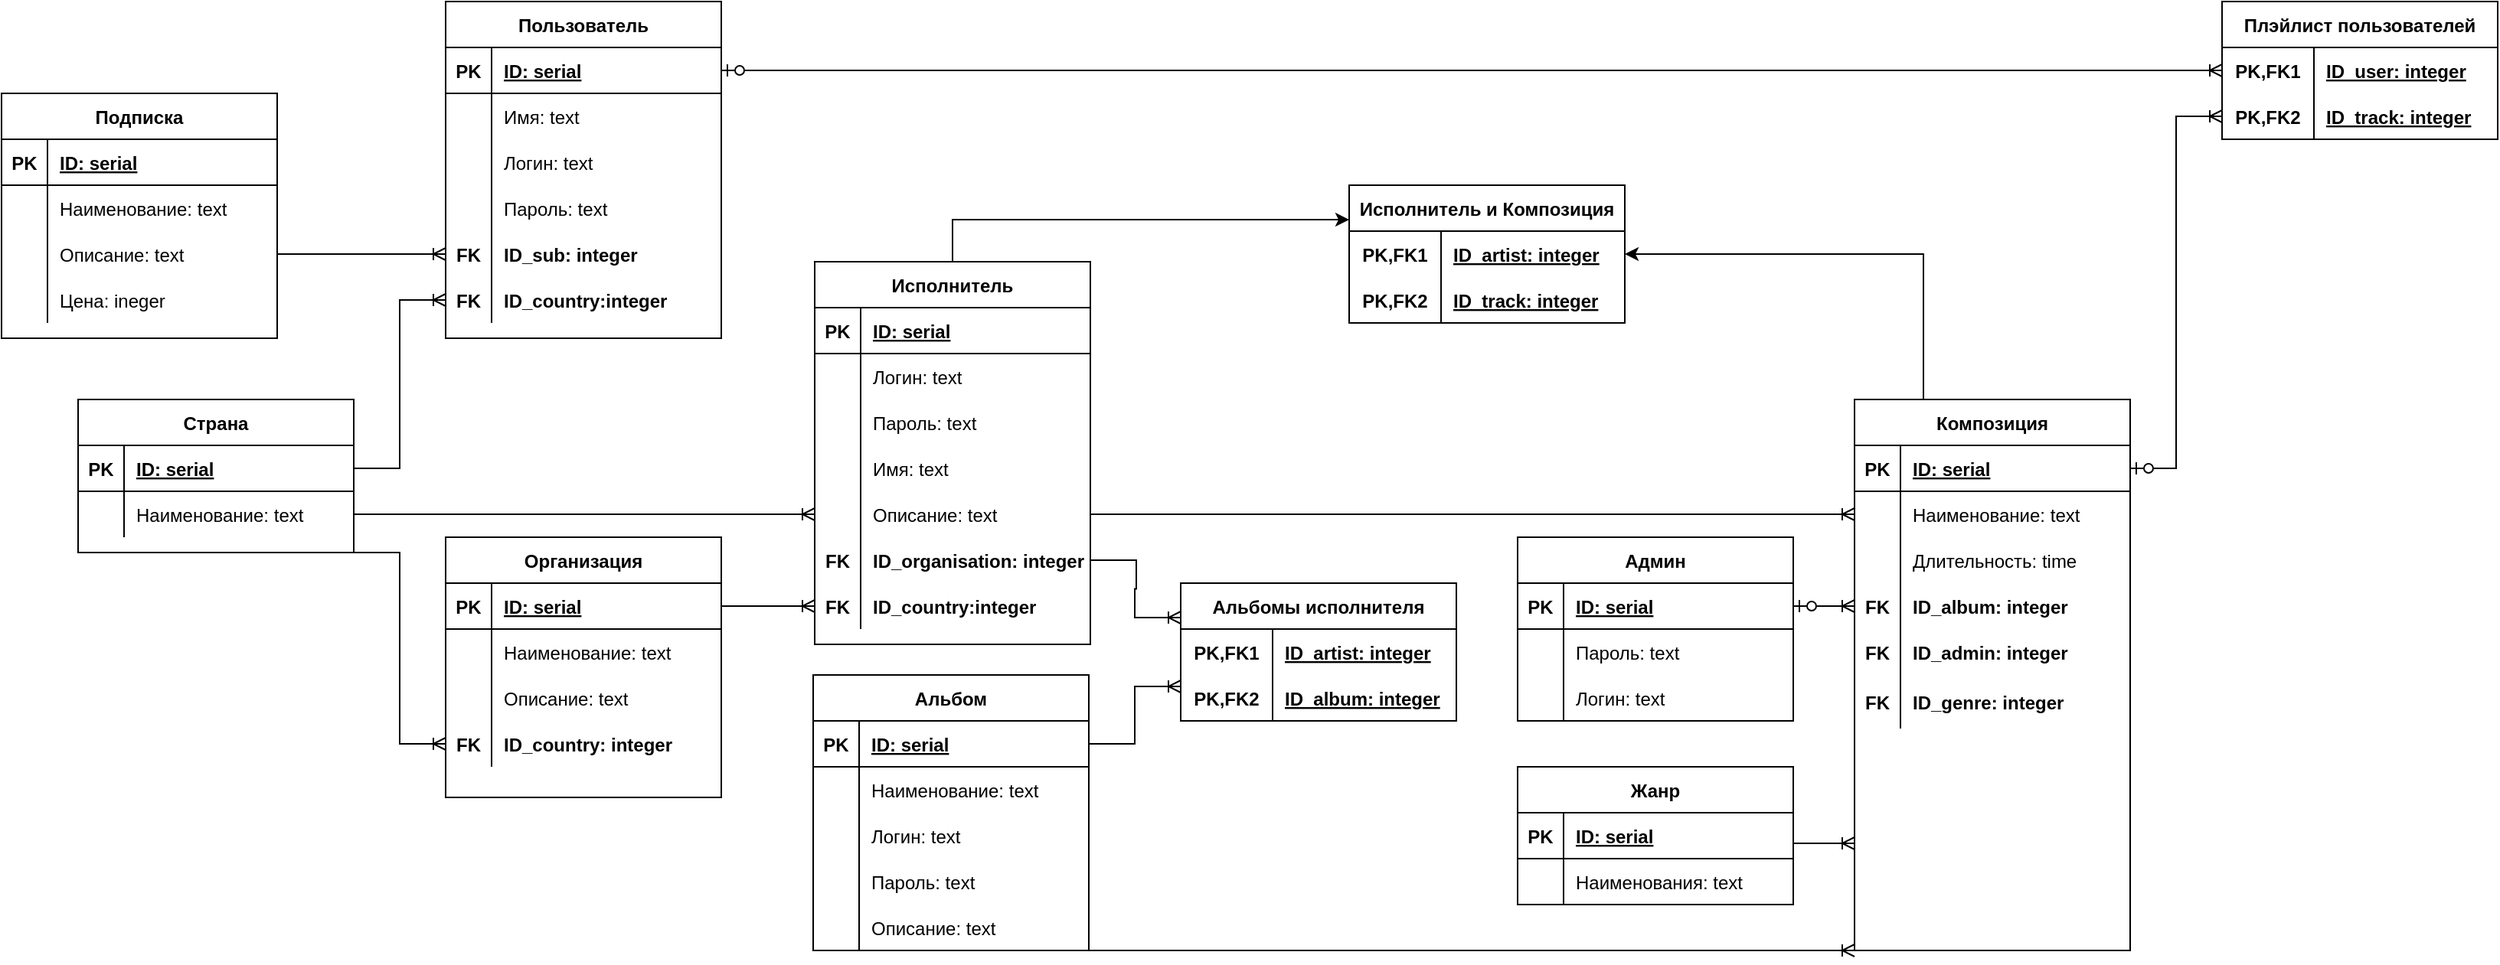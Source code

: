 <mxfile version="20.4.0" type="device"><diagram id="e84F3V5ooOa0kO3JLFiH" name="Страница 1"><mxGraphModel dx="2557" dy="2197" grid="1" gridSize="10" guides="1" tooltips="1" connect="1" arrows="1" fold="1" page="1" pageScale="1" pageWidth="827" pageHeight="1169" math="0" shadow="0"><root><mxCell id="0"/><mxCell id="1" parent="0"/><mxCell id="rK2Vku8V1Y78b46L_kUI-14" value="Страна" style="shape=table;startSize=30;container=1;collapsible=1;childLayout=tableLayout;fixedRows=1;rowLines=0;fontStyle=1;align=center;resizeLast=1;" parent="1" vertex="1"><mxGeometry x="-300" y="20" width="180" height="100" as="geometry"/></mxCell><mxCell id="rK2Vku8V1Y78b46L_kUI-15" value="" style="shape=tableRow;horizontal=0;startSize=0;swimlaneHead=0;swimlaneBody=0;fillColor=none;collapsible=0;dropTarget=0;points=[[0,0.5],[1,0.5]];portConstraint=eastwest;top=0;left=0;right=0;bottom=1;" parent="rK2Vku8V1Y78b46L_kUI-14" vertex="1"><mxGeometry y="30" width="180" height="30" as="geometry"/></mxCell><mxCell id="rK2Vku8V1Y78b46L_kUI-16" value="PK" style="shape=partialRectangle;connectable=0;fillColor=none;top=0;left=0;bottom=0;right=0;fontStyle=1;overflow=hidden;" parent="rK2Vku8V1Y78b46L_kUI-15" vertex="1"><mxGeometry width="30" height="30" as="geometry"><mxRectangle width="30" height="30" as="alternateBounds"/></mxGeometry></mxCell><mxCell id="rK2Vku8V1Y78b46L_kUI-17" value="ID: serial" style="shape=partialRectangle;connectable=0;fillColor=none;top=0;left=0;bottom=0;right=0;align=left;spacingLeft=6;fontStyle=5;overflow=hidden;" parent="rK2Vku8V1Y78b46L_kUI-15" vertex="1"><mxGeometry x="30" width="150" height="30" as="geometry"><mxRectangle width="150" height="30" as="alternateBounds"/></mxGeometry></mxCell><mxCell id="rK2Vku8V1Y78b46L_kUI-18" value="" style="shape=tableRow;horizontal=0;startSize=0;swimlaneHead=0;swimlaneBody=0;fillColor=none;collapsible=0;dropTarget=0;points=[[0,0.5],[1,0.5]];portConstraint=eastwest;top=0;left=0;right=0;bottom=0;" parent="rK2Vku8V1Y78b46L_kUI-14" vertex="1"><mxGeometry y="60" width="180" height="30" as="geometry"/></mxCell><mxCell id="rK2Vku8V1Y78b46L_kUI-19" value="" style="shape=partialRectangle;connectable=0;fillColor=none;top=0;left=0;bottom=0;right=0;editable=1;overflow=hidden;" parent="rK2Vku8V1Y78b46L_kUI-18" vertex="1"><mxGeometry width="30" height="30" as="geometry"><mxRectangle width="30" height="30" as="alternateBounds"/></mxGeometry></mxCell><mxCell id="rK2Vku8V1Y78b46L_kUI-20" value="Наименование: text" style="shape=partialRectangle;connectable=0;fillColor=none;top=0;left=0;bottom=0;right=0;align=left;spacingLeft=6;overflow=hidden;" parent="rK2Vku8V1Y78b46L_kUI-18" vertex="1"><mxGeometry x="30" width="150" height="30" as="geometry"><mxRectangle width="150" height="30" as="alternateBounds"/></mxGeometry></mxCell><mxCell id="dM4FTRYxDYs84MsAKhiv-9" style="edgeStyle=orthogonalEdgeStyle;rounded=0;orthogonalLoop=1;jettySize=auto;html=1;exitX=0.5;exitY=0;exitDx=0;exitDy=0;entryX=0;entryY=0.25;entryDx=0;entryDy=0;" edge="1" parent="1" source="rK2Vku8V1Y78b46L_kUI-27" target="dM4FTRYxDYs84MsAKhiv-1"><mxGeometry relative="1" as="geometry"/></mxCell><mxCell id="rK2Vku8V1Y78b46L_kUI-27" value="Исполнитель" style="shape=table;startSize=30;container=1;collapsible=1;childLayout=tableLayout;fixedRows=1;rowLines=0;fontStyle=1;align=center;resizeLast=1;" parent="1" vertex="1"><mxGeometry x="181" y="-70" width="180" height="250" as="geometry"/></mxCell><mxCell id="rK2Vku8V1Y78b46L_kUI-28" value="" style="shape=tableRow;horizontal=0;startSize=0;swimlaneHead=0;swimlaneBody=0;fillColor=none;collapsible=0;dropTarget=0;points=[[0,0.5],[1,0.5]];portConstraint=eastwest;top=0;left=0;right=0;bottom=1;" parent="rK2Vku8V1Y78b46L_kUI-27" vertex="1"><mxGeometry y="30" width="180" height="30" as="geometry"/></mxCell><mxCell id="rK2Vku8V1Y78b46L_kUI-29" value="PK" style="shape=partialRectangle;connectable=0;fillColor=none;top=0;left=0;bottom=0;right=0;fontStyle=1;overflow=hidden;" parent="rK2Vku8V1Y78b46L_kUI-28" vertex="1"><mxGeometry width="30" height="30" as="geometry"><mxRectangle width="30" height="30" as="alternateBounds"/></mxGeometry></mxCell><mxCell id="rK2Vku8V1Y78b46L_kUI-30" value="ID: serial" style="shape=partialRectangle;connectable=0;fillColor=none;top=0;left=0;bottom=0;right=0;align=left;spacingLeft=6;fontStyle=5;overflow=hidden;" parent="rK2Vku8V1Y78b46L_kUI-28" vertex="1"><mxGeometry x="30" width="150" height="30" as="geometry"><mxRectangle width="150" height="30" as="alternateBounds"/></mxGeometry></mxCell><mxCell id="rK2Vku8V1Y78b46L_kUI-150" value="" style="shape=tableRow;horizontal=0;startSize=0;swimlaneHead=0;swimlaneBody=0;fillColor=none;collapsible=0;dropTarget=0;points=[[0,0.5],[1,0.5]];portConstraint=eastwest;top=0;left=0;right=0;bottom=0;" parent="rK2Vku8V1Y78b46L_kUI-27" vertex="1"><mxGeometry y="60" width="180" height="30" as="geometry"/></mxCell><mxCell id="rK2Vku8V1Y78b46L_kUI-151" value="" style="shape=partialRectangle;connectable=0;fillColor=none;top=0;left=0;bottom=0;right=0;editable=1;overflow=hidden;" parent="rK2Vku8V1Y78b46L_kUI-150" vertex="1"><mxGeometry width="30" height="30" as="geometry"><mxRectangle width="30" height="30" as="alternateBounds"/></mxGeometry></mxCell><mxCell id="rK2Vku8V1Y78b46L_kUI-152" value="Логин: text" style="shape=partialRectangle;connectable=0;fillColor=none;top=0;left=0;bottom=0;right=0;align=left;spacingLeft=6;overflow=hidden;" parent="rK2Vku8V1Y78b46L_kUI-150" vertex="1"><mxGeometry x="30" width="150" height="30" as="geometry"><mxRectangle width="150" height="30" as="alternateBounds"/></mxGeometry></mxCell><mxCell id="rK2Vku8V1Y78b46L_kUI-153" value="" style="shape=tableRow;horizontal=0;startSize=0;swimlaneHead=0;swimlaneBody=0;fillColor=none;collapsible=0;dropTarget=0;points=[[0,0.5],[1,0.5]];portConstraint=eastwest;top=0;left=0;right=0;bottom=0;" parent="rK2Vku8V1Y78b46L_kUI-27" vertex="1"><mxGeometry y="90" width="180" height="30" as="geometry"/></mxCell><mxCell id="rK2Vku8V1Y78b46L_kUI-154" value="" style="shape=partialRectangle;connectable=0;fillColor=none;top=0;left=0;bottom=0;right=0;editable=1;overflow=hidden;" parent="rK2Vku8V1Y78b46L_kUI-153" vertex="1"><mxGeometry width="30" height="30" as="geometry"><mxRectangle width="30" height="30" as="alternateBounds"/></mxGeometry></mxCell><mxCell id="rK2Vku8V1Y78b46L_kUI-155" value="Пароль: text" style="shape=partialRectangle;connectable=0;fillColor=none;top=0;left=0;bottom=0;right=0;align=left;spacingLeft=6;overflow=hidden;" parent="rK2Vku8V1Y78b46L_kUI-153" vertex="1"><mxGeometry x="30" width="150" height="30" as="geometry"><mxRectangle width="150" height="30" as="alternateBounds"/></mxGeometry></mxCell><mxCell id="rK2Vku8V1Y78b46L_kUI-31" value="" style="shape=tableRow;horizontal=0;startSize=0;swimlaneHead=0;swimlaneBody=0;fillColor=none;collapsible=0;dropTarget=0;points=[[0,0.5],[1,0.5]];portConstraint=eastwest;top=0;left=0;right=0;bottom=0;" parent="rK2Vku8V1Y78b46L_kUI-27" vertex="1"><mxGeometry y="120" width="180" height="30" as="geometry"/></mxCell><mxCell id="rK2Vku8V1Y78b46L_kUI-32" value="" style="shape=partialRectangle;connectable=0;fillColor=none;top=0;left=0;bottom=0;right=0;editable=1;overflow=hidden;" parent="rK2Vku8V1Y78b46L_kUI-31" vertex="1"><mxGeometry width="30" height="30" as="geometry"><mxRectangle width="30" height="30" as="alternateBounds"/></mxGeometry></mxCell><mxCell id="rK2Vku8V1Y78b46L_kUI-33" value="Имя: text" style="shape=partialRectangle;connectable=0;fillColor=none;top=0;left=0;bottom=0;right=0;align=left;spacingLeft=6;overflow=hidden;" parent="rK2Vku8V1Y78b46L_kUI-31" vertex="1"><mxGeometry x="30" width="150" height="30" as="geometry"><mxRectangle width="150" height="30" as="alternateBounds"/></mxGeometry></mxCell><mxCell id="rK2Vku8V1Y78b46L_kUI-37" value="" style="shape=tableRow;horizontal=0;startSize=0;swimlaneHead=0;swimlaneBody=0;fillColor=none;collapsible=0;dropTarget=0;points=[[0,0.5],[1,0.5]];portConstraint=eastwest;top=0;left=0;right=0;bottom=0;" parent="rK2Vku8V1Y78b46L_kUI-27" vertex="1"><mxGeometry y="150" width="180" height="30" as="geometry"/></mxCell><mxCell id="rK2Vku8V1Y78b46L_kUI-38" value="" style="shape=partialRectangle;connectable=0;fillColor=none;top=0;left=0;bottom=0;right=0;editable=1;overflow=hidden;" parent="rK2Vku8V1Y78b46L_kUI-37" vertex="1"><mxGeometry width="30" height="30" as="geometry"><mxRectangle width="30" height="30" as="alternateBounds"/></mxGeometry></mxCell><mxCell id="rK2Vku8V1Y78b46L_kUI-39" value="Описание: text" style="shape=partialRectangle;connectable=0;fillColor=none;top=0;left=0;bottom=0;right=0;align=left;spacingLeft=6;overflow=hidden;" parent="rK2Vku8V1Y78b46L_kUI-37" vertex="1"><mxGeometry x="30" width="150" height="30" as="geometry"><mxRectangle width="150" height="30" as="alternateBounds"/></mxGeometry></mxCell><mxCell id="rK2Vku8V1Y78b46L_kUI-40" value="" style="shape=tableRow;horizontal=0;startSize=0;swimlaneHead=0;swimlaneBody=0;fillColor=none;collapsible=0;dropTarget=0;points=[[0,0.5],[1,0.5]];portConstraint=eastwest;top=0;left=0;right=0;bottom=0;" parent="rK2Vku8V1Y78b46L_kUI-27" vertex="1"><mxGeometry y="180" width="180" height="30" as="geometry"/></mxCell><mxCell id="rK2Vku8V1Y78b46L_kUI-41" value="FK" style="shape=partialRectangle;connectable=0;fillColor=none;top=0;left=0;bottom=0;right=0;fontStyle=1;overflow=hidden;" parent="rK2Vku8V1Y78b46L_kUI-40" vertex="1"><mxGeometry width="30" height="30" as="geometry"><mxRectangle width="30" height="30" as="alternateBounds"/></mxGeometry></mxCell><mxCell id="rK2Vku8V1Y78b46L_kUI-42" value="ID_organisation: integer" style="shape=partialRectangle;connectable=0;fillColor=none;top=0;left=0;bottom=0;right=0;align=left;spacingLeft=6;fontStyle=1;overflow=hidden;" parent="rK2Vku8V1Y78b46L_kUI-40" vertex="1"><mxGeometry x="30" width="150" height="30" as="geometry"><mxRectangle width="150" height="30" as="alternateBounds"/></mxGeometry></mxCell><mxCell id="rK2Vku8V1Y78b46L_kUI-34" value="" style="shape=tableRow;horizontal=0;startSize=0;swimlaneHead=0;swimlaneBody=0;fillColor=none;collapsible=0;dropTarget=0;points=[[0,0.5],[1,0.5]];portConstraint=eastwest;top=0;left=0;right=0;bottom=0;" parent="rK2Vku8V1Y78b46L_kUI-27" vertex="1"><mxGeometry y="210" width="180" height="30" as="geometry"/></mxCell><mxCell id="rK2Vku8V1Y78b46L_kUI-35" value="FK" style="shape=partialRectangle;connectable=0;fillColor=none;top=0;left=0;bottom=0;right=0;editable=1;overflow=hidden;fontStyle=1" parent="rK2Vku8V1Y78b46L_kUI-34" vertex="1"><mxGeometry width="30" height="30" as="geometry"><mxRectangle width="30" height="30" as="alternateBounds"/></mxGeometry></mxCell><mxCell id="rK2Vku8V1Y78b46L_kUI-36" value="ID_country:integer" style="shape=partialRectangle;connectable=0;fillColor=none;top=0;left=0;bottom=0;right=0;align=left;spacingLeft=6;overflow=hidden;fontStyle=1" parent="rK2Vku8V1Y78b46L_kUI-34" vertex="1"><mxGeometry x="30" width="150" height="30" as="geometry"><mxRectangle width="150" height="30" as="alternateBounds"/></mxGeometry></mxCell><mxCell id="rK2Vku8V1Y78b46L_kUI-43" value="Организация" style="shape=table;startSize=30;container=1;collapsible=1;childLayout=tableLayout;fixedRows=1;rowLines=0;fontStyle=1;align=center;resizeLast=1;" parent="1" vertex="1"><mxGeometry x="-60" y="110" width="180" height="170" as="geometry"/></mxCell><mxCell id="rK2Vku8V1Y78b46L_kUI-44" value="" style="shape=tableRow;horizontal=0;startSize=0;swimlaneHead=0;swimlaneBody=0;fillColor=none;collapsible=0;dropTarget=0;points=[[0,0.5],[1,0.5]];portConstraint=eastwest;top=0;left=0;right=0;bottom=1;" parent="rK2Vku8V1Y78b46L_kUI-43" vertex="1"><mxGeometry y="30" width="180" height="30" as="geometry"/></mxCell><mxCell id="rK2Vku8V1Y78b46L_kUI-45" value="PK" style="shape=partialRectangle;connectable=0;fillColor=none;top=0;left=0;bottom=0;right=0;fontStyle=1;overflow=hidden;" parent="rK2Vku8V1Y78b46L_kUI-44" vertex="1"><mxGeometry width="30" height="30" as="geometry"><mxRectangle width="30" height="30" as="alternateBounds"/></mxGeometry></mxCell><mxCell id="rK2Vku8V1Y78b46L_kUI-46" value="ID: serial" style="shape=partialRectangle;connectable=0;fillColor=none;top=0;left=0;bottom=0;right=0;align=left;spacingLeft=6;fontStyle=5;overflow=hidden;" parent="rK2Vku8V1Y78b46L_kUI-44" vertex="1"><mxGeometry x="30" width="150" height="30" as="geometry"><mxRectangle width="150" height="30" as="alternateBounds"/></mxGeometry></mxCell><mxCell id="rK2Vku8V1Y78b46L_kUI-47" value="" style="shape=tableRow;horizontal=0;startSize=0;swimlaneHead=0;swimlaneBody=0;fillColor=none;collapsible=0;dropTarget=0;points=[[0,0.5],[1,0.5]];portConstraint=eastwest;top=0;left=0;right=0;bottom=0;" parent="rK2Vku8V1Y78b46L_kUI-43" vertex="1"><mxGeometry y="60" width="180" height="30" as="geometry"/></mxCell><mxCell id="rK2Vku8V1Y78b46L_kUI-48" value="" style="shape=partialRectangle;connectable=0;fillColor=none;top=0;left=0;bottom=0;right=0;editable=1;overflow=hidden;" parent="rK2Vku8V1Y78b46L_kUI-47" vertex="1"><mxGeometry width="30" height="30" as="geometry"><mxRectangle width="30" height="30" as="alternateBounds"/></mxGeometry></mxCell><mxCell id="rK2Vku8V1Y78b46L_kUI-49" value="Наименование: text" style="shape=partialRectangle;connectable=0;fillColor=none;top=0;left=0;bottom=0;right=0;align=left;spacingLeft=6;overflow=hidden;" parent="rK2Vku8V1Y78b46L_kUI-47" vertex="1"><mxGeometry x="30" width="150" height="30" as="geometry"><mxRectangle width="150" height="30" as="alternateBounds"/></mxGeometry></mxCell><mxCell id="rK2Vku8V1Y78b46L_kUI-50" value="" style="shape=tableRow;horizontal=0;startSize=0;swimlaneHead=0;swimlaneBody=0;fillColor=none;collapsible=0;dropTarget=0;points=[[0,0.5],[1,0.5]];portConstraint=eastwest;top=0;left=0;right=0;bottom=0;" parent="rK2Vku8V1Y78b46L_kUI-43" vertex="1"><mxGeometry y="90" width="180" height="30" as="geometry"/></mxCell><mxCell id="rK2Vku8V1Y78b46L_kUI-51" value="" style="shape=partialRectangle;connectable=0;fillColor=none;top=0;left=0;bottom=0;right=0;editable=1;overflow=hidden;" parent="rK2Vku8V1Y78b46L_kUI-50" vertex="1"><mxGeometry width="30" height="30" as="geometry"><mxRectangle width="30" height="30" as="alternateBounds"/></mxGeometry></mxCell><mxCell id="rK2Vku8V1Y78b46L_kUI-52" value="Описание: text" style="shape=partialRectangle;connectable=0;fillColor=none;top=0;left=0;bottom=0;right=0;align=left;spacingLeft=6;overflow=hidden;" parent="rK2Vku8V1Y78b46L_kUI-50" vertex="1"><mxGeometry x="30" width="150" height="30" as="geometry"><mxRectangle width="150" height="30" as="alternateBounds"/></mxGeometry></mxCell><mxCell id="rK2Vku8V1Y78b46L_kUI-53" value="" style="shape=tableRow;horizontal=0;startSize=0;swimlaneHead=0;swimlaneBody=0;fillColor=none;collapsible=0;dropTarget=0;points=[[0,0.5],[1,0.5]];portConstraint=eastwest;top=0;left=0;right=0;bottom=0;" parent="rK2Vku8V1Y78b46L_kUI-43" vertex="1"><mxGeometry y="120" width="180" height="30" as="geometry"/></mxCell><mxCell id="rK2Vku8V1Y78b46L_kUI-54" value="FK" style="shape=partialRectangle;connectable=0;fillColor=none;top=0;left=0;bottom=0;right=0;editable=1;overflow=hidden;fontStyle=1" parent="rK2Vku8V1Y78b46L_kUI-53" vertex="1"><mxGeometry width="30" height="30" as="geometry"><mxRectangle width="30" height="30" as="alternateBounds"/></mxGeometry></mxCell><mxCell id="rK2Vku8V1Y78b46L_kUI-55" value="ID_country: integer" style="shape=partialRectangle;connectable=0;fillColor=none;top=0;left=0;bottom=0;right=0;align=left;spacingLeft=6;overflow=hidden;fontStyle=1" parent="rK2Vku8V1Y78b46L_kUI-53" vertex="1"><mxGeometry x="30" width="150" height="30" as="geometry"><mxRectangle width="150" height="30" as="alternateBounds"/></mxGeometry></mxCell><mxCell id="dM4FTRYxDYs84MsAKhiv-8" style="edgeStyle=orthogonalEdgeStyle;rounded=0;orthogonalLoop=1;jettySize=auto;html=1;exitX=0.25;exitY=0;exitDx=0;exitDy=0;entryX=1;entryY=0.5;entryDx=0;entryDy=0;" edge="1" parent="1" source="rK2Vku8V1Y78b46L_kUI-56" target="dM4FTRYxDYs84MsAKhiv-2"><mxGeometry relative="1" as="geometry"/></mxCell><mxCell id="rK2Vku8V1Y78b46L_kUI-56" value="Композиция" style="shape=table;startSize=30;container=1;collapsible=1;childLayout=tableLayout;fixedRows=1;rowLines=0;fontStyle=1;align=center;resizeLast=1;" parent="1" vertex="1"><mxGeometry x="860" y="20" width="180" height="360" as="geometry"/></mxCell><mxCell id="rK2Vku8V1Y78b46L_kUI-57" value="" style="shape=tableRow;horizontal=0;startSize=0;swimlaneHead=0;swimlaneBody=0;fillColor=none;collapsible=0;dropTarget=0;points=[[0,0.5],[1,0.5]];portConstraint=eastwest;top=0;left=0;right=0;bottom=1;" parent="rK2Vku8V1Y78b46L_kUI-56" vertex="1"><mxGeometry y="30" width="180" height="30" as="geometry"/></mxCell><mxCell id="rK2Vku8V1Y78b46L_kUI-58" value="PK" style="shape=partialRectangle;connectable=0;fillColor=none;top=0;left=0;bottom=0;right=0;fontStyle=1;overflow=hidden;" parent="rK2Vku8V1Y78b46L_kUI-57" vertex="1"><mxGeometry width="30" height="30" as="geometry"><mxRectangle width="30" height="30" as="alternateBounds"/></mxGeometry></mxCell><mxCell id="rK2Vku8V1Y78b46L_kUI-59" value="ID: serial" style="shape=partialRectangle;connectable=0;fillColor=none;top=0;left=0;bottom=0;right=0;align=left;spacingLeft=6;fontStyle=5;overflow=hidden;" parent="rK2Vku8V1Y78b46L_kUI-57" vertex="1"><mxGeometry x="30" width="150" height="30" as="geometry"><mxRectangle width="150" height="30" as="alternateBounds"/></mxGeometry></mxCell><mxCell id="rK2Vku8V1Y78b46L_kUI-60" value="" style="shape=tableRow;horizontal=0;startSize=0;swimlaneHead=0;swimlaneBody=0;fillColor=none;collapsible=0;dropTarget=0;points=[[0,0.5],[1,0.5]];portConstraint=eastwest;top=0;left=0;right=0;bottom=0;" parent="rK2Vku8V1Y78b46L_kUI-56" vertex="1"><mxGeometry y="60" width="180" height="30" as="geometry"/></mxCell><mxCell id="rK2Vku8V1Y78b46L_kUI-61" value="" style="shape=partialRectangle;connectable=0;fillColor=none;top=0;left=0;bottom=0;right=0;editable=1;overflow=hidden;fontStyle=1" parent="rK2Vku8V1Y78b46L_kUI-60" vertex="1"><mxGeometry width="30" height="30" as="geometry"><mxRectangle width="30" height="30" as="alternateBounds"/></mxGeometry></mxCell><mxCell id="rK2Vku8V1Y78b46L_kUI-62" value="Наименование: text" style="shape=partialRectangle;connectable=0;fillColor=none;top=0;left=0;bottom=0;right=0;align=left;spacingLeft=6;overflow=hidden;" parent="rK2Vku8V1Y78b46L_kUI-60" vertex="1"><mxGeometry x="30" width="150" height="30" as="geometry"><mxRectangle width="150" height="30" as="alternateBounds"/></mxGeometry></mxCell><mxCell id="rK2Vku8V1Y78b46L_kUI-63" value="" style="shape=tableRow;horizontal=0;startSize=0;swimlaneHead=0;swimlaneBody=0;fillColor=none;collapsible=0;dropTarget=0;points=[[0,0.5],[1,0.5]];portConstraint=eastwest;top=0;left=0;right=0;bottom=0;" parent="rK2Vku8V1Y78b46L_kUI-56" vertex="1"><mxGeometry y="90" width="180" height="30" as="geometry"/></mxCell><mxCell id="rK2Vku8V1Y78b46L_kUI-64" value="" style="shape=partialRectangle;connectable=0;fillColor=none;top=0;left=0;bottom=0;right=0;editable=1;overflow=hidden;" parent="rK2Vku8V1Y78b46L_kUI-63" vertex="1"><mxGeometry width="30" height="30" as="geometry"><mxRectangle width="30" height="30" as="alternateBounds"/></mxGeometry></mxCell><mxCell id="rK2Vku8V1Y78b46L_kUI-65" value="Длительность: time" style="shape=partialRectangle;connectable=0;fillColor=none;top=0;left=0;bottom=0;right=0;align=left;spacingLeft=6;overflow=hidden;" parent="rK2Vku8V1Y78b46L_kUI-63" vertex="1"><mxGeometry x="30" width="150" height="30" as="geometry"><mxRectangle width="150" height="30" as="alternateBounds"/></mxGeometry></mxCell><mxCell id="rK2Vku8V1Y78b46L_kUI-69" value="" style="shape=tableRow;horizontal=0;startSize=0;swimlaneHead=0;swimlaneBody=0;fillColor=none;collapsible=0;dropTarget=0;points=[[0,0.5],[1,0.5]];portConstraint=eastwest;top=0;left=0;right=0;bottom=0;" parent="rK2Vku8V1Y78b46L_kUI-56" vertex="1"><mxGeometry y="120" width="180" height="30" as="geometry"/></mxCell><mxCell id="rK2Vku8V1Y78b46L_kUI-70" value="FK" style="shape=partialRectangle;connectable=0;fillColor=none;top=0;left=0;bottom=0;right=0;fontStyle=1;overflow=hidden;" parent="rK2Vku8V1Y78b46L_kUI-69" vertex="1"><mxGeometry width="30" height="30" as="geometry"><mxRectangle width="30" height="30" as="alternateBounds"/></mxGeometry></mxCell><mxCell id="rK2Vku8V1Y78b46L_kUI-71" value="ID_album: integer" style="shape=partialRectangle;connectable=0;fillColor=none;top=0;left=0;bottom=0;right=0;align=left;spacingLeft=6;fontStyle=1;overflow=hidden;" parent="rK2Vku8V1Y78b46L_kUI-69" vertex="1"><mxGeometry x="30" width="150" height="30" as="geometry"><mxRectangle width="150" height="30" as="alternateBounds"/></mxGeometry></mxCell><mxCell id="rK2Vku8V1Y78b46L_kUI-130" value="" style="shape=tableRow;horizontal=0;startSize=0;swimlaneHead=0;swimlaneBody=0;fillColor=none;collapsible=0;dropTarget=0;points=[[0,0.5],[1,0.5]];portConstraint=eastwest;top=0;left=0;right=0;bottom=0;" parent="rK2Vku8V1Y78b46L_kUI-56" vertex="1"><mxGeometry y="150" width="180" height="30" as="geometry"/></mxCell><mxCell id="rK2Vku8V1Y78b46L_kUI-131" value="FK" style="shape=partialRectangle;connectable=0;fillColor=none;top=0;left=0;bottom=0;right=0;fontStyle=1;overflow=hidden;" parent="rK2Vku8V1Y78b46L_kUI-130" vertex="1"><mxGeometry width="30" height="30" as="geometry"><mxRectangle width="30" height="30" as="alternateBounds"/></mxGeometry></mxCell><mxCell id="rK2Vku8V1Y78b46L_kUI-132" value="ID_admin: integer" style="shape=partialRectangle;connectable=0;fillColor=none;top=0;left=0;bottom=0;right=0;align=left;spacingLeft=6;fontStyle=1;overflow=hidden;" parent="rK2Vku8V1Y78b46L_kUI-130" vertex="1"><mxGeometry x="30" width="150" height="30" as="geometry"><mxRectangle width="150" height="30" as="alternateBounds"/></mxGeometry></mxCell><mxCell id="rK2Vku8V1Y78b46L_kUI-72" value="" style="shape=tableRow;horizontal=0;startSize=0;swimlaneHead=0;swimlaneBody=0;fillColor=none;collapsible=0;dropTarget=0;points=[[0,0.5],[1,0.5]];portConstraint=eastwest;top=0;left=0;right=0;bottom=0;" parent="rK2Vku8V1Y78b46L_kUI-56" vertex="1"><mxGeometry y="180" width="180" height="35" as="geometry"/></mxCell><mxCell id="rK2Vku8V1Y78b46L_kUI-73" value="FK" style="shape=partialRectangle;connectable=0;fillColor=none;top=0;left=0;bottom=0;right=0;fontStyle=1;overflow=hidden;" parent="rK2Vku8V1Y78b46L_kUI-72" vertex="1"><mxGeometry width="30" height="35" as="geometry"><mxRectangle width="30" height="35" as="alternateBounds"/></mxGeometry></mxCell><mxCell id="rK2Vku8V1Y78b46L_kUI-74" value="ID_genre: integer" style="shape=partialRectangle;connectable=0;fillColor=none;top=0;left=0;bottom=0;right=0;align=left;spacingLeft=6;fontStyle=1;overflow=hidden;" parent="rK2Vku8V1Y78b46L_kUI-72" vertex="1"><mxGeometry x="30" width="150" height="35" as="geometry"><mxRectangle width="150" height="35" as="alternateBounds"/></mxGeometry></mxCell><mxCell id="rK2Vku8V1Y78b46L_kUI-75" value="Альбом" style="shape=table;startSize=30;container=1;collapsible=1;childLayout=tableLayout;fixedRows=1;rowLines=0;fontStyle=1;align=center;resizeLast=1;" parent="1" vertex="1"><mxGeometry x="180" y="200" width="180" height="180" as="geometry"/></mxCell><mxCell id="rK2Vku8V1Y78b46L_kUI-76" value="" style="shape=tableRow;horizontal=0;startSize=0;swimlaneHead=0;swimlaneBody=0;fillColor=none;collapsible=0;dropTarget=0;points=[[0,0.5],[1,0.5]];portConstraint=eastwest;top=0;left=0;right=0;bottom=1;" parent="rK2Vku8V1Y78b46L_kUI-75" vertex="1"><mxGeometry y="30" width="180" height="30" as="geometry"/></mxCell><mxCell id="rK2Vku8V1Y78b46L_kUI-77" value="PK" style="shape=partialRectangle;connectable=0;fillColor=none;top=0;left=0;bottom=0;right=0;fontStyle=1;overflow=hidden;" parent="rK2Vku8V1Y78b46L_kUI-76" vertex="1"><mxGeometry width="30" height="30" as="geometry"><mxRectangle width="30" height="30" as="alternateBounds"/></mxGeometry></mxCell><mxCell id="rK2Vku8V1Y78b46L_kUI-78" value="ID: serial" style="shape=partialRectangle;connectable=0;fillColor=none;top=0;left=0;bottom=0;right=0;align=left;spacingLeft=6;fontStyle=5;overflow=hidden;" parent="rK2Vku8V1Y78b46L_kUI-76" vertex="1"><mxGeometry x="30" width="150" height="30" as="geometry"><mxRectangle width="150" height="30" as="alternateBounds"/></mxGeometry></mxCell><mxCell id="rK2Vku8V1Y78b46L_kUI-79" value="" style="shape=tableRow;horizontal=0;startSize=0;swimlaneHead=0;swimlaneBody=0;fillColor=none;collapsible=0;dropTarget=0;points=[[0,0.5],[1,0.5]];portConstraint=eastwest;top=0;left=0;right=0;bottom=0;" parent="rK2Vku8V1Y78b46L_kUI-75" vertex="1"><mxGeometry y="60" width="180" height="30" as="geometry"/></mxCell><mxCell id="rK2Vku8V1Y78b46L_kUI-80" value="" style="shape=partialRectangle;connectable=0;fillColor=none;top=0;left=0;bottom=0;right=0;editable=1;overflow=hidden;" parent="rK2Vku8V1Y78b46L_kUI-79" vertex="1"><mxGeometry width="30" height="30" as="geometry"><mxRectangle width="30" height="30" as="alternateBounds"/></mxGeometry></mxCell><mxCell id="rK2Vku8V1Y78b46L_kUI-81" value="Наименование: text" style="shape=partialRectangle;connectable=0;fillColor=none;top=0;left=0;bottom=0;right=0;align=left;spacingLeft=6;overflow=hidden;" parent="rK2Vku8V1Y78b46L_kUI-79" vertex="1"><mxGeometry x="30" width="150" height="30" as="geometry"><mxRectangle width="150" height="30" as="alternateBounds"/></mxGeometry></mxCell><mxCell id="rK2Vku8V1Y78b46L_kUI-137" value="" style="shape=tableRow;horizontal=0;startSize=0;swimlaneHead=0;swimlaneBody=0;fillColor=none;collapsible=0;dropTarget=0;points=[[0,0.5],[1,0.5]];portConstraint=eastwest;top=0;left=0;right=0;bottom=0;" parent="rK2Vku8V1Y78b46L_kUI-75" vertex="1"><mxGeometry y="90" width="180" height="30" as="geometry"/></mxCell><mxCell id="rK2Vku8V1Y78b46L_kUI-138" value="" style="shape=partialRectangle;connectable=0;fillColor=none;top=0;left=0;bottom=0;right=0;editable=1;overflow=hidden;" parent="rK2Vku8V1Y78b46L_kUI-137" vertex="1"><mxGeometry width="30" height="30" as="geometry"><mxRectangle width="30" height="30" as="alternateBounds"/></mxGeometry></mxCell><mxCell id="rK2Vku8V1Y78b46L_kUI-139" value="Логин: text" style="shape=partialRectangle;connectable=0;fillColor=none;top=0;left=0;bottom=0;right=0;align=left;spacingLeft=6;overflow=hidden;" parent="rK2Vku8V1Y78b46L_kUI-137" vertex="1"><mxGeometry x="30" width="150" height="30" as="geometry"><mxRectangle width="150" height="30" as="alternateBounds"/></mxGeometry></mxCell><mxCell id="rK2Vku8V1Y78b46L_kUI-140" value="" style="shape=tableRow;horizontal=0;startSize=0;swimlaneHead=0;swimlaneBody=0;fillColor=none;collapsible=0;dropTarget=0;points=[[0,0.5],[1,0.5]];portConstraint=eastwest;top=0;left=0;right=0;bottom=0;" parent="rK2Vku8V1Y78b46L_kUI-75" vertex="1"><mxGeometry y="120" width="180" height="30" as="geometry"/></mxCell><mxCell id="rK2Vku8V1Y78b46L_kUI-141" value="" style="shape=partialRectangle;connectable=0;fillColor=none;top=0;left=0;bottom=0;right=0;editable=1;overflow=hidden;" parent="rK2Vku8V1Y78b46L_kUI-140" vertex="1"><mxGeometry width="30" height="30" as="geometry"><mxRectangle width="30" height="30" as="alternateBounds"/></mxGeometry></mxCell><mxCell id="rK2Vku8V1Y78b46L_kUI-142" value="Пароль: text" style="shape=partialRectangle;connectable=0;fillColor=none;top=0;left=0;bottom=0;right=0;align=left;spacingLeft=6;overflow=hidden;" parent="rK2Vku8V1Y78b46L_kUI-140" vertex="1"><mxGeometry x="30" width="150" height="30" as="geometry"><mxRectangle width="150" height="30" as="alternateBounds"/></mxGeometry></mxCell><mxCell id="rK2Vku8V1Y78b46L_kUI-82" value="" style="shape=tableRow;horizontal=0;startSize=0;swimlaneHead=0;swimlaneBody=0;fillColor=none;collapsible=0;dropTarget=0;points=[[0,0.5],[1,0.5]];portConstraint=eastwest;top=0;left=0;right=0;bottom=0;" parent="rK2Vku8V1Y78b46L_kUI-75" vertex="1"><mxGeometry y="150" width="180" height="30" as="geometry"/></mxCell><mxCell id="rK2Vku8V1Y78b46L_kUI-83" value="" style="shape=partialRectangle;connectable=0;fillColor=none;top=0;left=0;bottom=0;right=0;editable=1;overflow=hidden;" parent="rK2Vku8V1Y78b46L_kUI-82" vertex="1"><mxGeometry width="30" height="30" as="geometry"><mxRectangle width="30" height="30" as="alternateBounds"/></mxGeometry></mxCell><mxCell id="rK2Vku8V1Y78b46L_kUI-84" value="Описание: text" style="shape=partialRectangle;connectable=0;fillColor=none;top=0;left=0;bottom=0;right=0;align=left;spacingLeft=6;overflow=hidden;" parent="rK2Vku8V1Y78b46L_kUI-82" vertex="1"><mxGeometry x="30" width="150" height="30" as="geometry"><mxRectangle width="150" height="30" as="alternateBounds"/></mxGeometry></mxCell><mxCell id="rK2Vku8V1Y78b46L_kUI-101" value="Подписка" style="shape=table;startSize=30;container=1;collapsible=1;childLayout=tableLayout;fixedRows=1;rowLines=0;fontStyle=1;align=center;resizeLast=1;" parent="1" vertex="1"><mxGeometry x="-350" y="-180" width="180" height="160" as="geometry"/></mxCell><mxCell id="rK2Vku8V1Y78b46L_kUI-102" value="" style="shape=tableRow;horizontal=0;startSize=0;swimlaneHead=0;swimlaneBody=0;fillColor=none;collapsible=0;dropTarget=0;points=[[0,0.5],[1,0.5]];portConstraint=eastwest;top=0;left=0;right=0;bottom=1;" parent="rK2Vku8V1Y78b46L_kUI-101" vertex="1"><mxGeometry y="30" width="180" height="30" as="geometry"/></mxCell><mxCell id="rK2Vku8V1Y78b46L_kUI-103" value="PK" style="shape=partialRectangle;connectable=0;fillColor=none;top=0;left=0;bottom=0;right=0;fontStyle=1;overflow=hidden;" parent="rK2Vku8V1Y78b46L_kUI-102" vertex="1"><mxGeometry width="30" height="30" as="geometry"><mxRectangle width="30" height="30" as="alternateBounds"/></mxGeometry></mxCell><mxCell id="rK2Vku8V1Y78b46L_kUI-104" value="ID: serial" style="shape=partialRectangle;connectable=0;fillColor=none;top=0;left=0;bottom=0;right=0;align=left;spacingLeft=6;fontStyle=5;overflow=hidden;" parent="rK2Vku8V1Y78b46L_kUI-102" vertex="1"><mxGeometry x="30" width="150" height="30" as="geometry"><mxRectangle width="150" height="30" as="alternateBounds"/></mxGeometry></mxCell><mxCell id="rK2Vku8V1Y78b46L_kUI-105" value="" style="shape=tableRow;horizontal=0;startSize=0;swimlaneHead=0;swimlaneBody=0;fillColor=none;collapsible=0;dropTarget=0;points=[[0,0.5],[1,0.5]];portConstraint=eastwest;top=0;left=0;right=0;bottom=0;" parent="rK2Vku8V1Y78b46L_kUI-101" vertex="1"><mxGeometry y="60" width="180" height="30" as="geometry"/></mxCell><mxCell id="rK2Vku8V1Y78b46L_kUI-106" value="" style="shape=partialRectangle;connectable=0;fillColor=none;top=0;left=0;bottom=0;right=0;editable=1;overflow=hidden;" parent="rK2Vku8V1Y78b46L_kUI-105" vertex="1"><mxGeometry width="30" height="30" as="geometry"><mxRectangle width="30" height="30" as="alternateBounds"/></mxGeometry></mxCell><mxCell id="rK2Vku8V1Y78b46L_kUI-107" value="Наименование: text" style="shape=partialRectangle;connectable=0;fillColor=none;top=0;left=0;bottom=0;right=0;align=left;spacingLeft=6;overflow=hidden;" parent="rK2Vku8V1Y78b46L_kUI-105" vertex="1"><mxGeometry x="30" width="150" height="30" as="geometry"><mxRectangle width="150" height="30" as="alternateBounds"/></mxGeometry></mxCell><mxCell id="rK2Vku8V1Y78b46L_kUI-108" value="" style="shape=tableRow;horizontal=0;startSize=0;swimlaneHead=0;swimlaneBody=0;fillColor=none;collapsible=0;dropTarget=0;points=[[0,0.5],[1,0.5]];portConstraint=eastwest;top=0;left=0;right=0;bottom=0;" parent="rK2Vku8V1Y78b46L_kUI-101" vertex="1"><mxGeometry y="90" width="180" height="30" as="geometry"/></mxCell><mxCell id="rK2Vku8V1Y78b46L_kUI-109" value="" style="shape=partialRectangle;connectable=0;fillColor=none;top=0;left=0;bottom=0;right=0;editable=1;overflow=hidden;" parent="rK2Vku8V1Y78b46L_kUI-108" vertex="1"><mxGeometry width="30" height="30" as="geometry"><mxRectangle width="30" height="30" as="alternateBounds"/></mxGeometry></mxCell><mxCell id="rK2Vku8V1Y78b46L_kUI-110" value="Описание: text" style="shape=partialRectangle;connectable=0;fillColor=none;top=0;left=0;bottom=0;right=0;align=left;spacingLeft=6;overflow=hidden;" parent="rK2Vku8V1Y78b46L_kUI-108" vertex="1"><mxGeometry x="30" width="150" height="30" as="geometry"><mxRectangle width="150" height="30" as="alternateBounds"/></mxGeometry></mxCell><mxCell id="rK2Vku8V1Y78b46L_kUI-111" value="" style="shape=tableRow;horizontal=0;startSize=0;swimlaneHead=0;swimlaneBody=0;fillColor=none;collapsible=0;dropTarget=0;points=[[0,0.5],[1,0.5]];portConstraint=eastwest;top=0;left=0;right=0;bottom=0;" parent="rK2Vku8V1Y78b46L_kUI-101" vertex="1"><mxGeometry y="120" width="180" height="30" as="geometry"/></mxCell><mxCell id="rK2Vku8V1Y78b46L_kUI-112" value="" style="shape=partialRectangle;connectable=0;fillColor=none;top=0;left=0;bottom=0;right=0;editable=1;overflow=hidden;" parent="rK2Vku8V1Y78b46L_kUI-111" vertex="1"><mxGeometry width="30" height="30" as="geometry"><mxRectangle width="30" height="30" as="alternateBounds"/></mxGeometry></mxCell><mxCell id="rK2Vku8V1Y78b46L_kUI-113" value="Цена: ineger" style="shape=partialRectangle;connectable=0;fillColor=none;top=0;left=0;bottom=0;right=0;align=left;spacingLeft=6;overflow=hidden;" parent="rK2Vku8V1Y78b46L_kUI-111" vertex="1"><mxGeometry x="30" width="150" height="30" as="geometry"><mxRectangle width="150" height="30" as="alternateBounds"/></mxGeometry></mxCell><mxCell id="rK2Vku8V1Y78b46L_kUI-114" value="Пользователь" style="shape=table;startSize=30;container=1;collapsible=1;childLayout=tableLayout;fixedRows=1;rowLines=0;fontStyle=1;align=center;resizeLast=1;" parent="1" vertex="1"><mxGeometry x="-60" y="-240" width="180" height="220" as="geometry"/></mxCell><mxCell id="rK2Vku8V1Y78b46L_kUI-115" value="" style="shape=tableRow;horizontal=0;startSize=0;swimlaneHead=0;swimlaneBody=0;fillColor=none;collapsible=0;dropTarget=0;points=[[0,0.5],[1,0.5]];portConstraint=eastwest;top=0;left=0;right=0;bottom=1;" parent="rK2Vku8V1Y78b46L_kUI-114" vertex="1"><mxGeometry y="30" width="180" height="30" as="geometry"/></mxCell><mxCell id="rK2Vku8V1Y78b46L_kUI-116" value="PK" style="shape=partialRectangle;connectable=0;fillColor=none;top=0;left=0;bottom=0;right=0;fontStyle=1;overflow=hidden;" parent="rK2Vku8V1Y78b46L_kUI-115" vertex="1"><mxGeometry width="30" height="30" as="geometry"><mxRectangle width="30" height="30" as="alternateBounds"/></mxGeometry></mxCell><mxCell id="rK2Vku8V1Y78b46L_kUI-117" value="ID: serial" style="shape=partialRectangle;connectable=0;fillColor=none;top=0;left=0;bottom=0;right=0;align=left;spacingLeft=6;fontStyle=5;overflow=hidden;" parent="rK2Vku8V1Y78b46L_kUI-115" vertex="1"><mxGeometry x="30" width="150" height="30" as="geometry"><mxRectangle width="150" height="30" as="alternateBounds"/></mxGeometry></mxCell><mxCell id="rK2Vku8V1Y78b46L_kUI-118" value="" style="shape=tableRow;horizontal=0;startSize=0;swimlaneHead=0;swimlaneBody=0;fillColor=none;collapsible=0;dropTarget=0;points=[[0,0.5],[1,0.5]];portConstraint=eastwest;top=0;left=0;right=0;bottom=0;" parent="rK2Vku8V1Y78b46L_kUI-114" vertex="1"><mxGeometry y="60" width="180" height="30" as="geometry"/></mxCell><mxCell id="rK2Vku8V1Y78b46L_kUI-119" value="" style="shape=partialRectangle;connectable=0;fillColor=none;top=0;left=0;bottom=0;right=0;editable=1;overflow=hidden;" parent="rK2Vku8V1Y78b46L_kUI-118" vertex="1"><mxGeometry width="30" height="30" as="geometry"><mxRectangle width="30" height="30" as="alternateBounds"/></mxGeometry></mxCell><mxCell id="rK2Vku8V1Y78b46L_kUI-120" value="Имя: text" style="shape=partialRectangle;connectable=0;fillColor=none;top=0;left=0;bottom=0;right=0;align=left;spacingLeft=6;overflow=hidden;" parent="rK2Vku8V1Y78b46L_kUI-118" vertex="1"><mxGeometry x="30" width="150" height="30" as="geometry"><mxRectangle width="150" height="30" as="alternateBounds"/></mxGeometry></mxCell><mxCell id="rK2Vku8V1Y78b46L_kUI-162" value="" style="shape=tableRow;horizontal=0;startSize=0;swimlaneHead=0;swimlaneBody=0;fillColor=none;collapsible=0;dropTarget=0;points=[[0,0.5],[1,0.5]];portConstraint=eastwest;top=0;left=0;right=0;bottom=0;" parent="rK2Vku8V1Y78b46L_kUI-114" vertex="1"><mxGeometry y="90" width="180" height="30" as="geometry"/></mxCell><mxCell id="rK2Vku8V1Y78b46L_kUI-163" value="" style="shape=partialRectangle;connectable=0;fillColor=none;top=0;left=0;bottom=0;right=0;fontStyle=0;overflow=hidden;" parent="rK2Vku8V1Y78b46L_kUI-162" vertex="1"><mxGeometry width="30" height="30" as="geometry"><mxRectangle width="30" height="30" as="alternateBounds"/></mxGeometry></mxCell><mxCell id="rK2Vku8V1Y78b46L_kUI-164" value="Логин: text" style="shape=partialRectangle;connectable=0;fillColor=none;top=0;left=0;bottom=0;right=0;align=left;spacingLeft=6;fontStyle=0;overflow=hidden;" parent="rK2Vku8V1Y78b46L_kUI-162" vertex="1"><mxGeometry x="30" width="150" height="30" as="geometry"><mxRectangle width="150" height="30" as="alternateBounds"/></mxGeometry></mxCell><mxCell id="rK2Vku8V1Y78b46L_kUI-165" value="" style="shape=tableRow;horizontal=0;startSize=0;swimlaneHead=0;swimlaneBody=0;fillColor=none;collapsible=0;dropTarget=0;points=[[0,0.5],[1,0.5]];portConstraint=eastwest;top=0;left=0;right=0;bottom=0;" parent="rK2Vku8V1Y78b46L_kUI-114" vertex="1"><mxGeometry y="120" width="180" height="30" as="geometry"/></mxCell><mxCell id="rK2Vku8V1Y78b46L_kUI-166" value="" style="shape=partialRectangle;connectable=0;fillColor=none;top=0;left=0;bottom=0;right=0;editable=1;overflow=hidden;" parent="rK2Vku8V1Y78b46L_kUI-165" vertex="1"><mxGeometry width="30" height="30" as="geometry"><mxRectangle width="30" height="30" as="alternateBounds"/></mxGeometry></mxCell><mxCell id="rK2Vku8V1Y78b46L_kUI-167" value="Пароль: text" style="shape=partialRectangle;connectable=0;fillColor=none;top=0;left=0;bottom=0;right=0;align=left;spacingLeft=6;overflow=hidden;" parent="rK2Vku8V1Y78b46L_kUI-165" vertex="1"><mxGeometry x="30" width="150" height="30" as="geometry"><mxRectangle width="150" height="30" as="alternateBounds"/></mxGeometry></mxCell><mxCell id="rK2Vku8V1Y78b46L_kUI-121" value="" style="shape=tableRow;horizontal=0;startSize=0;swimlaneHead=0;swimlaneBody=0;fillColor=none;collapsible=0;dropTarget=0;points=[[0,0.5],[1,0.5]];portConstraint=eastwest;top=0;left=0;right=0;bottom=0;" parent="rK2Vku8V1Y78b46L_kUI-114" vertex="1"><mxGeometry y="150" width="180" height="30" as="geometry"/></mxCell><mxCell id="rK2Vku8V1Y78b46L_kUI-122" value="FK" style="shape=partialRectangle;connectable=0;fillColor=none;top=0;left=0;bottom=0;right=0;editable=1;overflow=hidden;fontStyle=1" parent="rK2Vku8V1Y78b46L_kUI-121" vertex="1"><mxGeometry width="30" height="30" as="geometry"><mxRectangle width="30" height="30" as="alternateBounds"/></mxGeometry></mxCell><mxCell id="rK2Vku8V1Y78b46L_kUI-123" value="ID_sub: integer" style="shape=partialRectangle;connectable=0;fillColor=none;top=0;left=0;bottom=0;right=0;align=left;spacingLeft=6;overflow=hidden;fontStyle=1" parent="rK2Vku8V1Y78b46L_kUI-121" vertex="1"><mxGeometry x="30" width="150" height="30" as="geometry"><mxRectangle width="150" height="30" as="alternateBounds"/></mxGeometry></mxCell><mxCell id="rK2Vku8V1Y78b46L_kUI-124" value="" style="shape=tableRow;horizontal=0;startSize=0;swimlaneHead=0;swimlaneBody=0;fillColor=none;collapsible=0;dropTarget=0;points=[[0,0.5],[1,0.5]];portConstraint=eastwest;top=0;left=0;right=0;bottom=0;" parent="rK2Vku8V1Y78b46L_kUI-114" vertex="1"><mxGeometry y="180" width="180" height="30" as="geometry"/></mxCell><mxCell id="rK2Vku8V1Y78b46L_kUI-125" value="FK" style="shape=partialRectangle;connectable=0;fillColor=none;top=0;left=0;bottom=0;right=0;editable=1;overflow=hidden;fontStyle=1" parent="rK2Vku8V1Y78b46L_kUI-124" vertex="1"><mxGeometry width="30" height="30" as="geometry"><mxRectangle width="30" height="30" as="alternateBounds"/></mxGeometry></mxCell><mxCell id="rK2Vku8V1Y78b46L_kUI-126" value="ID_country:integer" style="shape=partialRectangle;connectable=0;fillColor=none;top=0;left=0;bottom=0;right=0;align=left;spacingLeft=6;overflow=hidden;fontStyle=1" parent="rK2Vku8V1Y78b46L_kUI-124" vertex="1"><mxGeometry x="30" width="150" height="30" as="geometry"><mxRectangle width="150" height="30" as="alternateBounds"/></mxGeometry></mxCell><mxCell id="rK2Vku8V1Y78b46L_kUI-168" value="" style="edgeStyle=entityRelationEdgeStyle;fontSize=12;html=1;endArrow=ERoneToMany;rounded=0;" parent="1" edge="1"><mxGeometry width="100" height="100" relative="1" as="geometry"><mxPoint x="820" y="310" as="sourcePoint"/><mxPoint x="860" y="310" as="targetPoint"/></mxGeometry></mxCell><mxCell id="rK2Vku8V1Y78b46L_kUI-175" value="" style="edgeStyle=entityRelationEdgeStyle;fontSize=12;html=1;endArrow=ERoneToMany;rounded=0;exitX=1;exitY=1;exitDx=0;exitDy=0;entryX=0;entryY=1;entryDx=0;entryDy=0;" parent="1" source="rK2Vku8V1Y78b46L_kUI-75" target="rK2Vku8V1Y78b46L_kUI-56" edge="1"><mxGeometry width="100" height="100" relative="1" as="geometry"><mxPoint x="210" y="465" as="sourcePoint"/><mxPoint x="700" y="460" as="targetPoint"/></mxGeometry></mxCell><mxCell id="rK2Vku8V1Y78b46L_kUI-177" value="" style="edgeStyle=entityRelationEdgeStyle;fontSize=12;html=1;endArrow=ERoneToMany;rounded=0;exitX=1;exitY=0.5;exitDx=0;exitDy=0;entryX=0;entryY=0.5;entryDx=0;entryDy=0;" parent="1" source="rK2Vku8V1Y78b46L_kUI-37" target="rK2Vku8V1Y78b46L_kUI-60" edge="1"><mxGeometry width="100" height="100" relative="1" as="geometry"><mxPoint x="210" y="290.0" as="sourcePoint"/><mxPoint x="620" y="60" as="targetPoint"/></mxGeometry></mxCell><mxCell id="rK2Vku8V1Y78b46L_kUI-178" value="" style="edgeStyle=entityRelationEdgeStyle;fontSize=12;html=1;endArrow=ERoneToMany;rounded=0;entryX=0;entryY=0.5;entryDx=0;entryDy=0;exitX=1;exitY=0.5;exitDx=0;exitDy=0;" parent="1" source="rK2Vku8V1Y78b46L_kUI-108" target="rK2Vku8V1Y78b46L_kUI-121" edge="1"><mxGeometry width="100" height="100" relative="1" as="geometry"><mxPoint x="-140" y="-60" as="sourcePoint"/><mxPoint x="450" y="412.5" as="targetPoint"/></mxGeometry></mxCell><mxCell id="rK2Vku8V1Y78b46L_kUI-180" value="" style="edgeStyle=entityRelationEdgeStyle;fontSize=12;html=1;endArrow=ERoneToMany;rounded=0;exitX=1;exitY=0.5;exitDx=0;exitDy=0;entryX=0;entryY=0.5;entryDx=0;entryDy=0;" parent="1" source="rK2Vku8V1Y78b46L_kUI-15" target="rK2Vku8V1Y78b46L_kUI-124" edge="1"><mxGeometry width="100" height="100" relative="1" as="geometry"><mxPoint x="490" y="640" as="sourcePoint"/><mxPoint x="620" y="725" as="targetPoint"/></mxGeometry></mxCell><mxCell id="rK2Vku8V1Y78b46L_kUI-181" value="" style="edgeStyle=entityRelationEdgeStyle;fontSize=12;html=1;endArrow=ERoneToMany;rounded=0;exitX=1;exitY=0.5;exitDx=0;exitDy=0;entryX=0;entryY=0.5;entryDx=0;entryDy=0;" parent="1" source="rK2Vku8V1Y78b46L_kUI-18" target="rK2Vku8V1Y78b46L_kUI-37" edge="1"><mxGeometry width="100" height="100" relative="1" as="geometry"><mxPoint x="-210" y="15" as="sourcePoint"/><mxPoint x="-150" y="-105" as="targetPoint"/></mxGeometry></mxCell><mxCell id="rK2Vku8V1Y78b46L_kUI-182" value="" style="edgeStyle=entityRelationEdgeStyle;fontSize=12;html=1;endArrow=ERoneToMany;rounded=0;entryX=0;entryY=0.5;entryDx=0;entryDy=0;exitX=1;exitY=0.5;exitDx=0;exitDy=0;" parent="1" source="rK2Vku8V1Y78b46L_kUI-44" target="rK2Vku8V1Y78b46L_kUI-34" edge="1"><mxGeometry width="100" height="100" relative="1" as="geometry"><mxPoint x="170" y="180" as="sourcePoint"/><mxPoint x="200" y="200" as="targetPoint"/></mxGeometry></mxCell><mxCell id="rK2Vku8V1Y78b46L_kUI-183" value="" style="edgeStyle=entityRelationEdgeStyle;fontSize=12;html=1;endArrow=ERoneToMany;rounded=0;exitX=1;exitY=1;exitDx=0;exitDy=0;entryX=0;entryY=0.5;entryDx=0;entryDy=0;" parent="1" source="rK2Vku8V1Y78b46L_kUI-14" target="rK2Vku8V1Y78b46L_kUI-53" edge="1"><mxGeometry width="100" height="100" relative="1" as="geometry"><mxPoint x="-280" y="-220" as="sourcePoint"/><mxPoint x="-150" y="-135" as="targetPoint"/></mxGeometry></mxCell><mxCell id="rK2Vku8V1Y78b46L_kUI-240" value="Альбомы исполнителя" style="shape=table;startSize=30;container=1;collapsible=1;childLayout=tableLayout;fixedRows=1;rowLines=0;fontStyle=1;align=center;resizeLast=1;" parent="1" vertex="1"><mxGeometry x="420" y="140" width="180" height="90" as="geometry"/></mxCell><mxCell id="rK2Vku8V1Y78b46L_kUI-241" value="" style="shape=tableRow;horizontal=0;startSize=0;swimlaneHead=0;swimlaneBody=0;fillColor=none;collapsible=0;dropTarget=0;points=[[0,0.5],[1,0.5]];portConstraint=eastwest;top=0;left=0;right=0;bottom=0;" parent="rK2Vku8V1Y78b46L_kUI-240" vertex="1"><mxGeometry y="30" width="180" height="30" as="geometry"/></mxCell><mxCell id="rK2Vku8V1Y78b46L_kUI-242" value="PK,FK1" style="shape=partialRectangle;connectable=0;fillColor=none;top=0;left=0;bottom=0;right=0;fontStyle=1;overflow=hidden;" parent="rK2Vku8V1Y78b46L_kUI-241" vertex="1"><mxGeometry width="60" height="30" as="geometry"><mxRectangle width="60" height="30" as="alternateBounds"/></mxGeometry></mxCell><mxCell id="rK2Vku8V1Y78b46L_kUI-243" value="ID_artist: integer" style="shape=partialRectangle;connectable=0;fillColor=none;top=0;left=0;bottom=0;right=0;align=left;spacingLeft=6;fontStyle=5;overflow=hidden;" parent="rK2Vku8V1Y78b46L_kUI-241" vertex="1"><mxGeometry x="60" width="120" height="30" as="geometry"><mxRectangle width="120" height="30" as="alternateBounds"/></mxGeometry></mxCell><mxCell id="rK2Vku8V1Y78b46L_kUI-244" value="" style="shape=tableRow;horizontal=0;startSize=0;swimlaneHead=0;swimlaneBody=0;fillColor=none;collapsible=0;dropTarget=0;points=[[0,0.5],[1,0.5]];portConstraint=eastwest;top=0;left=0;right=0;bottom=1;" parent="rK2Vku8V1Y78b46L_kUI-240" vertex="1"><mxGeometry y="60" width="180" height="30" as="geometry"/></mxCell><mxCell id="rK2Vku8V1Y78b46L_kUI-245" value="PK,FK2" style="shape=partialRectangle;connectable=0;fillColor=none;top=0;left=0;bottom=0;right=0;fontStyle=1;overflow=hidden;" parent="rK2Vku8V1Y78b46L_kUI-244" vertex="1"><mxGeometry width="60" height="30" as="geometry"><mxRectangle width="60" height="30" as="alternateBounds"/></mxGeometry></mxCell><mxCell id="rK2Vku8V1Y78b46L_kUI-246" value="ID_album: integer" style="shape=partialRectangle;connectable=0;fillColor=none;top=0;left=0;bottom=0;right=0;align=left;spacingLeft=6;fontStyle=5;overflow=hidden;" parent="rK2Vku8V1Y78b46L_kUI-244" vertex="1"><mxGeometry x="60" width="120" height="30" as="geometry"><mxRectangle width="120" height="30" as="alternateBounds"/></mxGeometry></mxCell><mxCell id="rK2Vku8V1Y78b46L_kUI-253" value="Плэйлист пользователей" style="shape=table;startSize=30;container=1;collapsible=1;childLayout=tableLayout;fixedRows=1;rowLines=0;fontStyle=1;align=center;resizeLast=1;" parent="1" vertex="1"><mxGeometry x="1100" y="-240" width="180" height="90" as="geometry"/></mxCell><mxCell id="rK2Vku8V1Y78b46L_kUI-254" value="" style="shape=tableRow;horizontal=0;startSize=0;swimlaneHead=0;swimlaneBody=0;fillColor=none;collapsible=0;dropTarget=0;points=[[0,0.5],[1,0.5]];portConstraint=eastwest;top=0;left=0;right=0;bottom=0;" parent="rK2Vku8V1Y78b46L_kUI-253" vertex="1"><mxGeometry y="30" width="180" height="30" as="geometry"/></mxCell><mxCell id="rK2Vku8V1Y78b46L_kUI-255" value="PK,FK1" style="shape=partialRectangle;connectable=0;fillColor=none;top=0;left=0;bottom=0;right=0;fontStyle=1;overflow=hidden;" parent="rK2Vku8V1Y78b46L_kUI-254" vertex="1"><mxGeometry width="60" height="30" as="geometry"><mxRectangle width="60" height="30" as="alternateBounds"/></mxGeometry></mxCell><mxCell id="rK2Vku8V1Y78b46L_kUI-256" value="ID_user: integer" style="shape=partialRectangle;connectable=0;fillColor=none;top=0;left=0;bottom=0;right=0;align=left;spacingLeft=6;fontStyle=5;overflow=hidden;" parent="rK2Vku8V1Y78b46L_kUI-254" vertex="1"><mxGeometry x="60" width="120" height="30" as="geometry"><mxRectangle width="120" height="30" as="alternateBounds"/></mxGeometry></mxCell><mxCell id="rK2Vku8V1Y78b46L_kUI-257" value="" style="shape=tableRow;horizontal=0;startSize=0;swimlaneHead=0;swimlaneBody=0;fillColor=none;collapsible=0;dropTarget=0;points=[[0,0.5],[1,0.5]];portConstraint=eastwest;top=0;left=0;right=0;bottom=1;" parent="rK2Vku8V1Y78b46L_kUI-253" vertex="1"><mxGeometry y="60" width="180" height="30" as="geometry"/></mxCell><mxCell id="rK2Vku8V1Y78b46L_kUI-258" value="PK,FK2" style="shape=partialRectangle;connectable=0;fillColor=none;top=0;left=0;bottom=0;right=0;fontStyle=1;overflow=hidden;" parent="rK2Vku8V1Y78b46L_kUI-257" vertex="1"><mxGeometry width="60" height="30" as="geometry"><mxRectangle width="60" height="30" as="alternateBounds"/></mxGeometry></mxCell><mxCell id="rK2Vku8V1Y78b46L_kUI-259" value="ID_track: integer" style="shape=partialRectangle;connectable=0;fillColor=none;top=0;left=0;bottom=0;right=0;align=left;spacingLeft=6;fontStyle=5;overflow=hidden;" parent="rK2Vku8V1Y78b46L_kUI-257" vertex="1"><mxGeometry x="60" width="120" height="30" as="geometry"><mxRectangle width="120" height="30" as="alternateBounds"/></mxGeometry></mxCell><mxCell id="rK2Vku8V1Y78b46L_kUI-261" value="" style="edgeStyle=entityRelationEdgeStyle;fontSize=12;html=1;endArrow=ERoneToMany;rounded=0;entryX=0;entryY=0.25;entryDx=0;entryDy=0;" parent="1" source="rK2Vku8V1Y78b46L_kUI-40" target="rK2Vku8V1Y78b46L_kUI-240" edge="1"><mxGeometry width="100" height="100" relative="1" as="geometry"><mxPoint x="120" y="-30" as="sourcePoint"/><mxPoint x="460" y="255" as="targetPoint"/></mxGeometry></mxCell><mxCell id="rK2Vku8V1Y78b46L_kUI-262" value="" style="edgeStyle=entityRelationEdgeStyle;fontSize=12;html=1;endArrow=ERoneToMany;rounded=0;exitX=1;exitY=0.5;exitDx=0;exitDy=0;startArrow=none;entryX=0;entryY=0.75;entryDx=0;entryDy=0;" parent="1" source="rK2Vku8V1Y78b46L_kUI-76" target="rK2Vku8V1Y78b46L_kUI-240" edge="1"><mxGeometry width="100" height="100" relative="1" as="geometry"><mxPoint x="230" y="250" as="sourcePoint"/><mxPoint x="410" y="180" as="targetPoint"/></mxGeometry></mxCell><mxCell id="rK2Vku8V1Y78b46L_kUI-263" value="" style="edgeStyle=entityRelationEdgeStyle;fontSize=12;html=1;endArrow=ERoneToMany;startArrow=ERzeroToOne;rounded=0;entryX=0;entryY=0.5;entryDx=0;entryDy=0;exitX=1;exitY=0.5;exitDx=0;exitDy=0;" parent="1" source="rK2Vku8V1Y78b46L_kUI-115" target="rK2Vku8V1Y78b46L_kUI-254" edge="1"><mxGeometry width="100" height="100" relative="1" as="geometry"><mxPoint x="170" y="-260" as="sourcePoint"/><mxPoint x="440" y="10" as="targetPoint"/></mxGeometry></mxCell><mxCell id="rK2Vku8V1Y78b46L_kUI-264" value="" style="edgeStyle=entityRelationEdgeStyle;fontSize=12;html=1;endArrow=ERoneToMany;startArrow=ERzeroToOne;rounded=0;entryX=0;entryY=0.5;entryDx=0;entryDy=0;exitX=1;exitY=0.5;exitDx=0;exitDy=0;" parent="1" source="rK2Vku8V1Y78b46L_kUI-57" target="rK2Vku8V1Y78b46L_kUI-257" edge="1"><mxGeometry width="100" height="100" relative="1" as="geometry"><mxPoint x="290" y="20.0" as="sourcePoint"/><mxPoint x="760" y="-112.5" as="targetPoint"/></mxGeometry></mxCell><mxCell id="rK2Vku8V1Y78b46L_kUI-265" value="Админ" style="shape=table;startSize=30;container=1;collapsible=1;childLayout=tableLayout;fixedRows=1;rowLines=0;fontStyle=1;align=center;resizeLast=1;" parent="1" vertex="1"><mxGeometry x="640" y="110" width="180" height="120" as="geometry"/></mxCell><mxCell id="rK2Vku8V1Y78b46L_kUI-266" value="" style="shape=tableRow;horizontal=0;startSize=0;swimlaneHead=0;swimlaneBody=0;fillColor=none;collapsible=0;dropTarget=0;points=[[0,0.5],[1,0.5]];portConstraint=eastwest;top=0;left=0;right=0;bottom=1;" parent="rK2Vku8V1Y78b46L_kUI-265" vertex="1"><mxGeometry y="30" width="180" height="30" as="geometry"/></mxCell><mxCell id="rK2Vku8V1Y78b46L_kUI-267" value="PK" style="shape=partialRectangle;connectable=0;fillColor=none;top=0;left=0;bottom=0;right=0;fontStyle=1;overflow=hidden;" parent="rK2Vku8V1Y78b46L_kUI-266" vertex="1"><mxGeometry width="30" height="30" as="geometry"><mxRectangle width="30" height="30" as="alternateBounds"/></mxGeometry></mxCell><mxCell id="rK2Vku8V1Y78b46L_kUI-268" value="ID: serial" style="shape=partialRectangle;connectable=0;fillColor=none;top=0;left=0;bottom=0;right=0;align=left;spacingLeft=6;fontStyle=5;overflow=hidden;" parent="rK2Vku8V1Y78b46L_kUI-266" vertex="1"><mxGeometry x="30" width="150" height="30" as="geometry"><mxRectangle width="150" height="30" as="alternateBounds"/></mxGeometry></mxCell><mxCell id="rK2Vku8V1Y78b46L_kUI-272" value="" style="shape=tableRow;horizontal=0;startSize=0;swimlaneHead=0;swimlaneBody=0;fillColor=none;collapsible=0;dropTarget=0;points=[[0,0.5],[1,0.5]];portConstraint=eastwest;top=0;left=0;right=0;bottom=0;" parent="rK2Vku8V1Y78b46L_kUI-265" vertex="1"><mxGeometry y="60" width="180" height="30" as="geometry"/></mxCell><mxCell id="rK2Vku8V1Y78b46L_kUI-273" value="" style="shape=partialRectangle;connectable=0;fillColor=none;top=0;left=0;bottom=0;right=0;editable=1;overflow=hidden;" parent="rK2Vku8V1Y78b46L_kUI-272" vertex="1"><mxGeometry width="30" height="30" as="geometry"><mxRectangle width="30" height="30" as="alternateBounds"/></mxGeometry></mxCell><mxCell id="rK2Vku8V1Y78b46L_kUI-274" value="Пароль: text" style="shape=partialRectangle;connectable=0;fillColor=none;top=0;left=0;bottom=0;right=0;align=left;spacingLeft=6;overflow=hidden;" parent="rK2Vku8V1Y78b46L_kUI-272" vertex="1"><mxGeometry x="30" width="150" height="30" as="geometry"><mxRectangle width="150" height="30" as="alternateBounds"/></mxGeometry></mxCell><mxCell id="rK2Vku8V1Y78b46L_kUI-269" value="" style="shape=tableRow;horizontal=0;startSize=0;swimlaneHead=0;swimlaneBody=0;fillColor=none;collapsible=0;dropTarget=0;points=[[0,0.5],[1,0.5]];portConstraint=eastwest;top=0;left=0;right=0;bottom=0;" parent="rK2Vku8V1Y78b46L_kUI-265" vertex="1"><mxGeometry y="90" width="180" height="30" as="geometry"/></mxCell><mxCell id="rK2Vku8V1Y78b46L_kUI-270" value="" style="shape=partialRectangle;connectable=0;fillColor=none;top=0;left=0;bottom=0;right=0;editable=1;overflow=hidden;" parent="rK2Vku8V1Y78b46L_kUI-269" vertex="1"><mxGeometry width="30" height="30" as="geometry"><mxRectangle width="30" height="30" as="alternateBounds"/></mxGeometry></mxCell><mxCell id="rK2Vku8V1Y78b46L_kUI-271" value="Логин: text" style="shape=partialRectangle;connectable=0;fillColor=none;top=0;left=0;bottom=0;right=0;align=left;spacingLeft=6;overflow=hidden;" parent="rK2Vku8V1Y78b46L_kUI-269" vertex="1"><mxGeometry x="30" width="150" height="30" as="geometry"><mxRectangle width="150" height="30" as="alternateBounds"/></mxGeometry></mxCell><mxCell id="rK2Vku8V1Y78b46L_kUI-276" value="" style="edgeStyle=entityRelationEdgeStyle;fontSize=12;html=1;endArrow=ERoneToMany;startArrow=ERzeroToOne;rounded=0;exitX=1;exitY=0.5;exitDx=0;exitDy=0;entryX=0;entryY=0.5;entryDx=0;entryDy=0;" parent="1" source="rK2Vku8V1Y78b46L_kUI-266" edge="1"><mxGeometry width="100" height="100" relative="1" as="geometry"><mxPoint x="620" y="150" as="sourcePoint"/><mxPoint x="860.0" y="155" as="targetPoint"/></mxGeometry></mxCell><mxCell id="rK2Vku8V1Y78b46L_kUI-1" value="Жанр" style="shape=table;startSize=30;container=1;collapsible=1;childLayout=tableLayout;fixedRows=1;rowLines=0;fontStyle=1;align=center;resizeLast=1;" parent="1" vertex="1"><mxGeometry x="640" y="260" width="180" height="90" as="geometry"/></mxCell><mxCell id="rK2Vku8V1Y78b46L_kUI-2" value="" style="shape=tableRow;horizontal=0;startSize=0;swimlaneHead=0;swimlaneBody=0;fillColor=none;collapsible=0;dropTarget=0;points=[[0,0.5],[1,0.5]];portConstraint=eastwest;top=0;left=0;right=0;bottom=1;" parent="rK2Vku8V1Y78b46L_kUI-1" vertex="1"><mxGeometry y="30" width="180" height="30" as="geometry"/></mxCell><mxCell id="rK2Vku8V1Y78b46L_kUI-3" value="PK" style="shape=partialRectangle;connectable=0;fillColor=none;top=0;left=0;bottom=0;right=0;fontStyle=1;overflow=hidden;" parent="rK2Vku8V1Y78b46L_kUI-2" vertex="1"><mxGeometry width="30" height="30" as="geometry"><mxRectangle width="30" height="30" as="alternateBounds"/></mxGeometry></mxCell><mxCell id="rK2Vku8V1Y78b46L_kUI-4" value="ID: serial" style="shape=partialRectangle;connectable=0;fillColor=none;top=0;left=0;bottom=0;right=0;align=left;spacingLeft=6;fontStyle=5;overflow=hidden;" parent="rK2Vku8V1Y78b46L_kUI-2" vertex="1"><mxGeometry x="30" width="150" height="30" as="geometry"><mxRectangle width="150" height="30" as="alternateBounds"/></mxGeometry></mxCell><mxCell id="rK2Vku8V1Y78b46L_kUI-5" value="" style="shape=tableRow;horizontal=0;startSize=0;swimlaneHead=0;swimlaneBody=0;fillColor=none;collapsible=0;dropTarget=0;points=[[0,0.5],[1,0.5]];portConstraint=eastwest;top=0;left=0;right=0;bottom=0;" parent="rK2Vku8V1Y78b46L_kUI-1" vertex="1"><mxGeometry y="60" width="180" height="30" as="geometry"/></mxCell><mxCell id="rK2Vku8V1Y78b46L_kUI-6" value="" style="shape=partialRectangle;connectable=0;fillColor=none;top=0;left=0;bottom=0;right=0;editable=1;overflow=hidden;" parent="rK2Vku8V1Y78b46L_kUI-5" vertex="1"><mxGeometry width="30" height="30" as="geometry"><mxRectangle width="30" height="30" as="alternateBounds"/></mxGeometry></mxCell><mxCell id="rK2Vku8V1Y78b46L_kUI-7" value="Наименования: text" style="shape=partialRectangle;connectable=0;fillColor=none;top=0;left=0;bottom=0;right=0;align=left;spacingLeft=6;overflow=hidden;" parent="rK2Vku8V1Y78b46L_kUI-5" vertex="1"><mxGeometry x="30" width="150" height="30" as="geometry"><mxRectangle width="150" height="30" as="alternateBounds"/></mxGeometry></mxCell><mxCell id="dM4FTRYxDYs84MsAKhiv-1" value="Исполнитель и Композиция" style="shape=table;startSize=30;container=1;collapsible=1;childLayout=tableLayout;fixedRows=1;rowLines=0;fontStyle=1;align=center;resizeLast=1;" vertex="1" parent="1"><mxGeometry x="530" y="-120" width="180" height="90" as="geometry"/></mxCell><mxCell id="dM4FTRYxDYs84MsAKhiv-2" value="" style="shape=tableRow;horizontal=0;startSize=0;swimlaneHead=0;swimlaneBody=0;fillColor=none;collapsible=0;dropTarget=0;points=[[0,0.5],[1,0.5]];portConstraint=eastwest;top=0;left=0;right=0;bottom=0;" vertex="1" parent="dM4FTRYxDYs84MsAKhiv-1"><mxGeometry y="30" width="180" height="30" as="geometry"/></mxCell><mxCell id="dM4FTRYxDYs84MsAKhiv-3" value="PK,FK1" style="shape=partialRectangle;connectable=0;fillColor=none;top=0;left=0;bottom=0;right=0;fontStyle=1;overflow=hidden;" vertex="1" parent="dM4FTRYxDYs84MsAKhiv-2"><mxGeometry width="60" height="30" as="geometry"><mxRectangle width="60" height="30" as="alternateBounds"/></mxGeometry></mxCell><mxCell id="dM4FTRYxDYs84MsAKhiv-4" value="ID_artist: integer" style="shape=partialRectangle;connectable=0;fillColor=none;top=0;left=0;bottom=0;right=0;align=left;spacingLeft=6;fontStyle=5;overflow=hidden;" vertex="1" parent="dM4FTRYxDYs84MsAKhiv-2"><mxGeometry x="60" width="120" height="30" as="geometry"><mxRectangle width="120" height="30" as="alternateBounds"/></mxGeometry></mxCell><mxCell id="dM4FTRYxDYs84MsAKhiv-5" value="" style="shape=tableRow;horizontal=0;startSize=0;swimlaneHead=0;swimlaneBody=0;fillColor=none;collapsible=0;dropTarget=0;points=[[0,0.5],[1,0.5]];portConstraint=eastwest;top=0;left=0;right=0;bottom=1;" vertex="1" parent="dM4FTRYxDYs84MsAKhiv-1"><mxGeometry y="60" width="180" height="30" as="geometry"/></mxCell><mxCell id="dM4FTRYxDYs84MsAKhiv-6" value="PK,FK2" style="shape=partialRectangle;connectable=0;fillColor=none;top=0;left=0;bottom=0;right=0;fontStyle=1;overflow=hidden;" vertex="1" parent="dM4FTRYxDYs84MsAKhiv-5"><mxGeometry width="60" height="30" as="geometry"><mxRectangle width="60" height="30" as="alternateBounds"/></mxGeometry></mxCell><mxCell id="dM4FTRYxDYs84MsAKhiv-7" value="ID_track: integer" style="shape=partialRectangle;connectable=0;fillColor=none;top=0;left=0;bottom=0;right=0;align=left;spacingLeft=6;fontStyle=5;overflow=hidden;" vertex="1" parent="dM4FTRYxDYs84MsAKhiv-5"><mxGeometry x="60" width="120" height="30" as="geometry"><mxRectangle width="120" height="30" as="alternateBounds"/></mxGeometry></mxCell></root></mxGraphModel></diagram></mxfile>